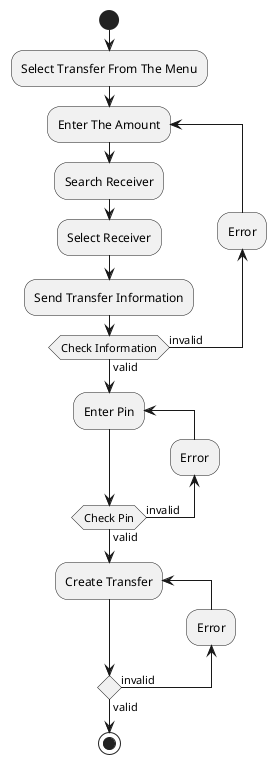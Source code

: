 
@startuml

!pragma useVerticalIf on

start

    :Select Transfer From The Menu;
    repeat :Enter The Amount;
    :Search Receiver;
    :Select Receiver;
    :Send Transfer Information; 
    backward :Error;
    repeat while (Check Information) is (invalid) not (valid)

    repeat :Enter Pin;
    backward :Error;
    repeat while (Check Pin) is (invalid) not (valid)

    repeat :Create Transfer;
    backward :Error;
    repeat while () is (invalid) not (valid)

stop

@enduml